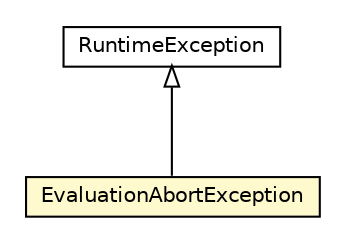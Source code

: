 #!/usr/local/bin/dot
#
# Class diagram 
# Generated by UMLGraph version R5_6-24-gf6e263 (http://www.umlgraph.org/)
#

digraph G {
	edge [fontname="Helvetica",fontsize=10,labelfontname="Helvetica",labelfontsize=10];
	node [fontname="Helvetica",fontsize=10,shape=plaintext];
	nodesep=0.25;
	ranksep=0.5;
	// net.trajano.doxdb.jsonpath.internal.EvaluationAbortException
	c1280 [label=<<table title="net.trajano.doxdb.jsonpath.internal.EvaluationAbortException" border="0" cellborder="1" cellspacing="0" cellpadding="2" port="p" bgcolor="lemonChiffon" href="./EvaluationAbortException.html">
		<tr><td><table border="0" cellspacing="0" cellpadding="1">
<tr><td align="center" balign="center"> EvaluationAbortException </td></tr>
		</table></td></tr>
		</table>>, URL="./EvaluationAbortException.html", fontname="Helvetica", fontcolor="black", fontsize=10.0];
	//net.trajano.doxdb.jsonpath.internal.EvaluationAbortException extends java.lang.RuntimeException
	c1315:p -> c1280:p [dir=back,arrowtail=empty];
	// java.lang.RuntimeException
	c1315 [label=<<table title="java.lang.RuntimeException" border="0" cellborder="1" cellspacing="0" cellpadding="2" port="p" href="http://java.sun.com/j2se/1.4.2/docs/api/java/lang/RuntimeException.html">
		<tr><td><table border="0" cellspacing="0" cellpadding="1">
<tr><td align="center" balign="center"> RuntimeException </td></tr>
		</table></td></tr>
		</table>>, URL="http://java.sun.com/j2se/1.4.2/docs/api/java/lang/RuntimeException.html", fontname="Helvetica", fontcolor="black", fontsize=10.0];
}


